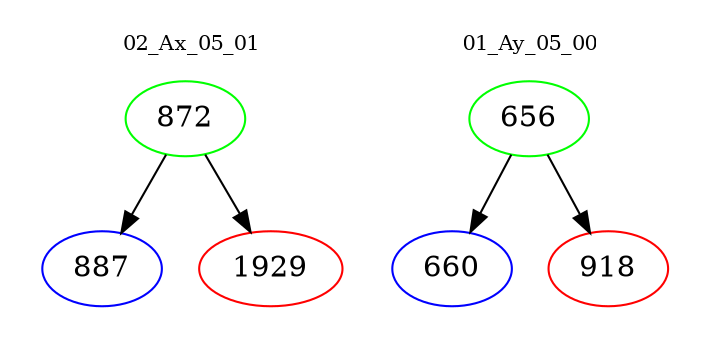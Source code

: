 digraph{
subgraph cluster_0 {
color = white
label = "02_Ax_05_01";
fontsize=10;
T0_872 [label="872", color="green"]
T0_872 -> T0_887 [color="black"]
T0_887 [label="887", color="blue"]
T0_872 -> T0_1929 [color="black"]
T0_1929 [label="1929", color="red"]
}
subgraph cluster_1 {
color = white
label = "01_Ay_05_00";
fontsize=10;
T1_656 [label="656", color="green"]
T1_656 -> T1_660 [color="black"]
T1_660 [label="660", color="blue"]
T1_656 -> T1_918 [color="black"]
T1_918 [label="918", color="red"]
}
}
